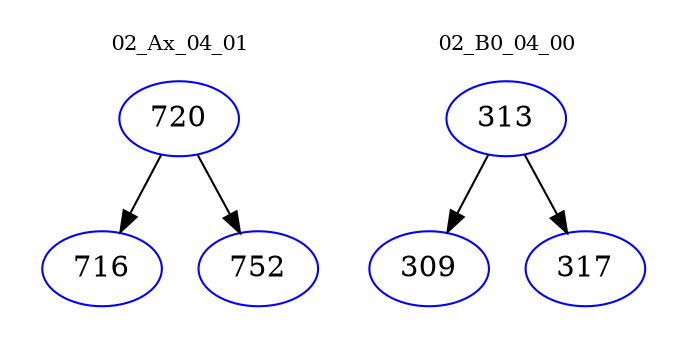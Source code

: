 digraph{
subgraph cluster_0 {
color = white
label = "02_Ax_04_01";
fontsize=10;
T0_720 [label="720", color="blue"]
T0_720 -> T0_716 [color="black"]
T0_716 [label="716", color="blue"]
T0_720 -> T0_752 [color="black"]
T0_752 [label="752", color="blue"]
}
subgraph cluster_1 {
color = white
label = "02_B0_04_00";
fontsize=10;
T1_313 [label="313", color="blue"]
T1_313 -> T1_309 [color="black"]
T1_309 [label="309", color="blue"]
T1_313 -> T1_317 [color="black"]
T1_317 [label="317", color="blue"]
}
}
